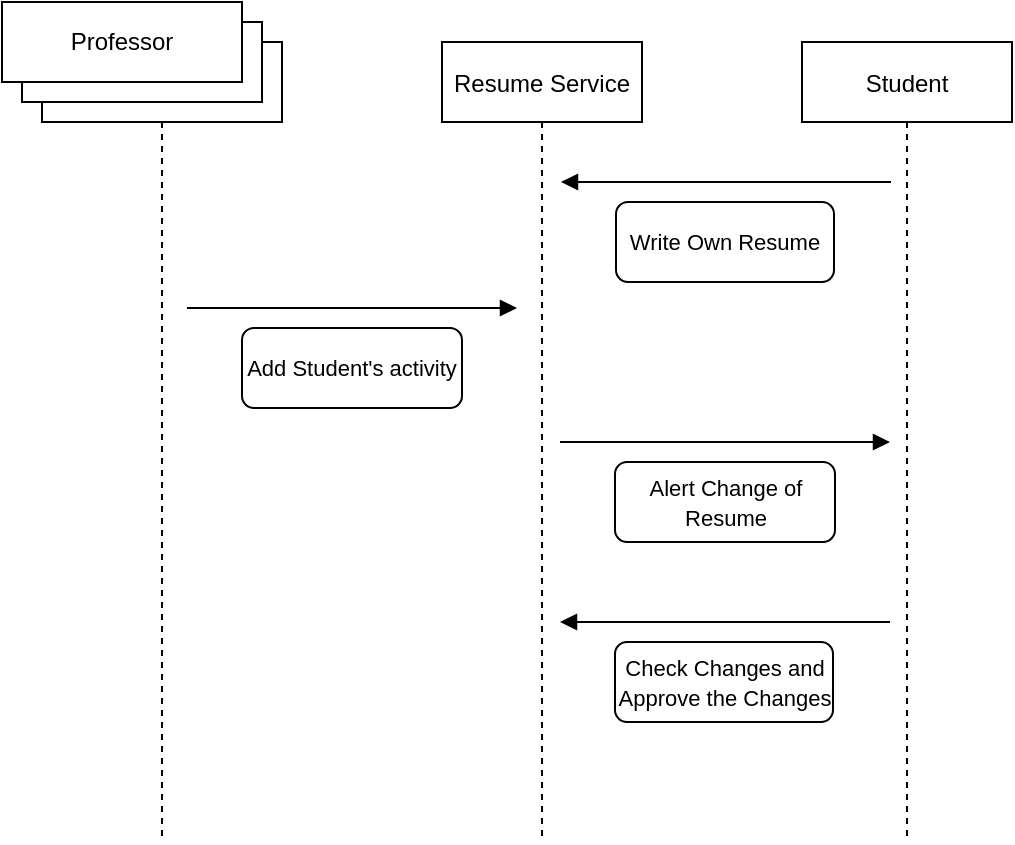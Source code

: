 <mxfile version="15.4.3" type="github">
  <diagram id="bHHtzNc7R4RSHn3qKxCd" name="Page-1">
    <mxGraphModel dx="1506" dy="1009" grid="1" gridSize="10" guides="1" tooltips="1" connect="1" arrows="1" fold="1" page="1" pageScale="1" pageWidth="827" pageHeight="1169" math="0" shadow="0">
      <root>
        <mxCell id="0" />
        <mxCell id="1" parent="0" />
        <mxCell id="pMqDu5kgbDKnAk67fy6q-1" value="교수" style="shape=umlLifeline;perimeter=lifelinePerimeter;container=1;collapsible=0;recursiveResize=0;rounded=0;shadow=0;strokeWidth=1;" vertex="1" parent="1">
          <mxGeometry x="100" y="80" width="120" height="400" as="geometry" />
        </mxCell>
        <mxCell id="pMqDu5kgbDKnAk67fy6q-2" value="" style="rounded=0;whiteSpace=wrap;html=1;" vertex="1" parent="pMqDu5kgbDKnAk67fy6q-1">
          <mxGeometry x="-10" y="-10" width="120" height="40" as="geometry" />
        </mxCell>
        <mxCell id="pMqDu5kgbDKnAk67fy6q-3" value="Professor" style="rounded=0;whiteSpace=wrap;html=1;" vertex="1" parent="pMqDu5kgbDKnAk67fy6q-1">
          <mxGeometry x="-20" y="-20" width="120" height="40" as="geometry" />
        </mxCell>
        <mxCell id="pMqDu5kgbDKnAk67fy6q-4" value="Resume Service" style="shape=umlLifeline;perimeter=lifelinePerimeter;container=1;collapsible=0;recursiveResize=0;rounded=0;shadow=0;strokeWidth=1;" vertex="1" parent="1">
          <mxGeometry x="300" y="80" width="100" height="400" as="geometry" />
        </mxCell>
        <mxCell id="pMqDu5kgbDKnAk67fy6q-5" value="" style="verticalAlign=bottom;endArrow=block;shadow=0;strokeWidth=1;" edge="1" parent="pMqDu5kgbDKnAk67fy6q-4">
          <mxGeometry relative="1" as="geometry">
            <mxPoint x="-127.5" y="133.0" as="sourcePoint" />
            <mxPoint x="37.5" y="133" as="targetPoint" />
          </mxGeometry>
        </mxCell>
        <mxCell id="pMqDu5kgbDKnAk67fy6q-7" value="Student" style="shape=umlLifeline;perimeter=lifelinePerimeter;container=1;collapsible=0;recursiveResize=0;rounded=0;shadow=0;strokeWidth=1;" vertex="1" parent="1">
          <mxGeometry x="480" y="80" width="105" height="400" as="geometry" />
        </mxCell>
        <mxCell id="pMqDu5kgbDKnAk67fy6q-12" value="&lt;span style=&quot;color: rgb(0 , 0 , 0) ; font-family: &amp;#34;helvetica&amp;#34; ; font-size: 11px ; font-style: normal ; font-weight: 400 ; letter-spacing: normal ; text-align: center ; text-indent: 0px ; text-transform: none ; word-spacing: 0px ; background-color: rgb(255 , 255 , 255) ; display: inline ; float: none&quot;&gt;Add Student&#39;s activity&lt;/span&gt;" style="rounded=1;whiteSpace=wrap;html=1;" vertex="1" parent="1">
          <mxGeometry x="200" y="223" width="110" height="40" as="geometry" />
        </mxCell>
        <mxCell id="pMqDu5kgbDKnAk67fy6q-35" value="" style="verticalAlign=bottom;endArrow=block;shadow=0;strokeWidth=1;" edge="1" parent="1">
          <mxGeometry x="-0.697" y="30" relative="1" as="geometry">
            <mxPoint x="524.5" y="150" as="sourcePoint" />
            <mxPoint x="359.5" y="150" as="targetPoint" />
            <mxPoint as="offset" />
          </mxGeometry>
        </mxCell>
        <mxCell id="pMqDu5kgbDKnAk67fy6q-36" value="&lt;span style=&quot;color: rgb(0 , 0 , 0) ; font-family: &amp;#34;helvetica&amp;#34; ; font-size: 11px ; font-style: normal ; font-weight: 400 ; letter-spacing: normal ; text-align: center ; text-indent: 0px ; text-transform: none ; word-spacing: 0px ; background-color: rgb(255 , 255 , 255) ; display: inline ; float: none&quot;&gt;Write Own Resume&lt;/span&gt;" style="rounded=1;whiteSpace=wrap;html=1;" vertex="1" parent="1">
          <mxGeometry x="387" y="160" width="109" height="40" as="geometry" />
        </mxCell>
        <mxCell id="pMqDu5kgbDKnAk67fy6q-39" value="" style="verticalAlign=bottom;endArrow=block;shadow=0;strokeWidth=1;" edge="1" parent="1">
          <mxGeometry relative="1" as="geometry">
            <mxPoint x="359" y="280.0" as="sourcePoint" />
            <mxPoint x="524.0" y="280" as="targetPoint" />
          </mxGeometry>
        </mxCell>
        <mxCell id="pMqDu5kgbDKnAk67fy6q-40" value="&lt;span style=&quot;color: rgb(0 , 0 , 0) ; font-family: &amp;#34;helvetica&amp;#34; ; font-size: 11px ; font-style: normal ; font-weight: 400 ; letter-spacing: normal ; text-align: center ; text-indent: 0px ; text-transform: none ; word-spacing: 0px ; background-color: rgb(255 , 255 , 255) ; display: inline ; float: none&quot;&gt;Alert Change of Resume&lt;br&gt;&lt;/span&gt;" style="rounded=1;whiteSpace=wrap;html=1;" vertex="1" parent="1">
          <mxGeometry x="386.5" y="290" width="110" height="40" as="geometry" />
        </mxCell>
        <mxCell id="pMqDu5kgbDKnAk67fy6q-41" value="" style="verticalAlign=bottom;endArrow=block;shadow=0;strokeWidth=1;" edge="1" parent="1">
          <mxGeometry x="-0.697" y="30" relative="1" as="geometry">
            <mxPoint x="524" y="370" as="sourcePoint" />
            <mxPoint x="359" y="370" as="targetPoint" />
            <mxPoint as="offset" />
          </mxGeometry>
        </mxCell>
        <mxCell id="pMqDu5kgbDKnAk67fy6q-42" value="&lt;span style=&quot;color: rgb(0 , 0 , 0) ; font-family: &amp;#34;helvetica&amp;#34; ; font-size: 11px ; font-style: normal ; font-weight: 400 ; letter-spacing: normal ; text-align: center ; text-indent: 0px ; text-transform: none ; word-spacing: 0px ; background-color: rgb(255 , 255 , 255) ; display: inline ; float: none&quot;&gt;Check Changes and Approve the Changes&lt;/span&gt;" style="rounded=1;whiteSpace=wrap;html=1;" vertex="1" parent="1">
          <mxGeometry x="386.5" y="380" width="109" height="40" as="geometry" />
        </mxCell>
      </root>
    </mxGraphModel>
  </diagram>
</mxfile>
